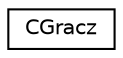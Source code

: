 digraph "Graficzna hierarchia klas"
{
 // LATEX_PDF_SIZE
  edge [fontname="Helvetica",fontsize="10",labelfontname="Helvetica",labelfontsize="10"];
  node [fontname="Helvetica",fontsize="10",shape=record];
  rankdir="LR";
  Node0 [label="CGracz",height=0.2,width=0.4,color="black", fillcolor="white", style="filled",URL="$class_c_gracz.html",tooltip=" "];
}
